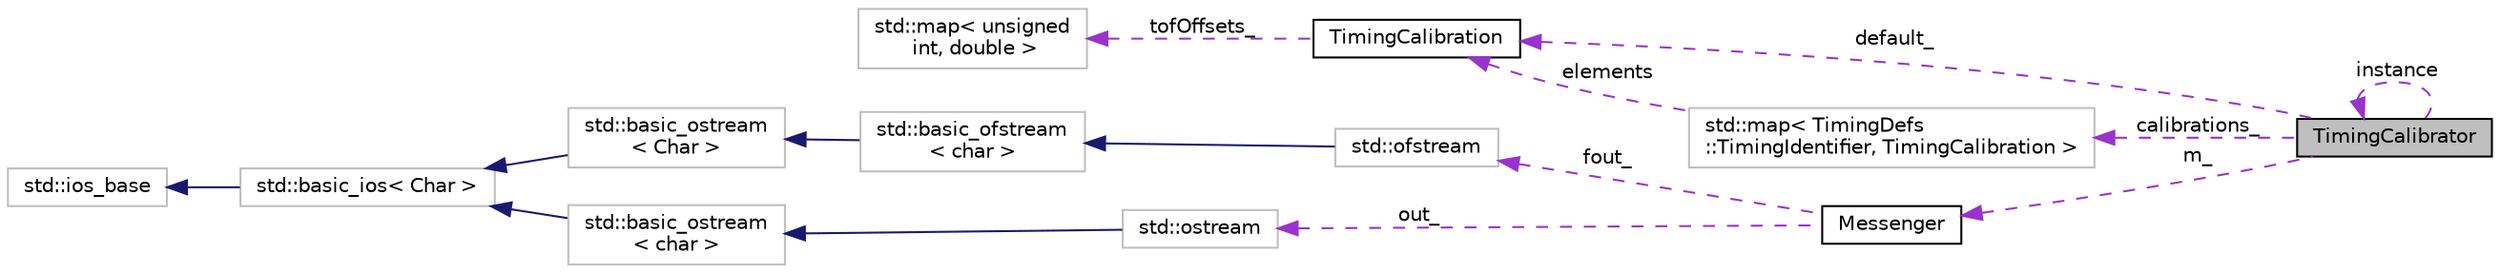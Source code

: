 digraph "TimingCalibrator"
{
  edge [fontname="Helvetica",fontsize="10",labelfontname="Helvetica",labelfontsize="10"];
  node [fontname="Helvetica",fontsize="10",shape=record];
  rankdir="LR";
  Node1 [label="TimingCalibrator",height=0.2,width=0.4,color="black", fillcolor="grey75", style="filled", fontcolor="black"];
  Node1 -> Node1 [dir="back",color="darkorchid3",fontsize="10",style="dashed",label=" instance" ,fontname="Helvetica"];
  Node2 -> Node1 [dir="back",color="darkorchid3",fontsize="10",style="dashed",label=" calibrations_" ,fontname="Helvetica"];
  Node2 [label="std::map\< TimingDefs\l::TimingIdentifier, TimingCalibration \>",height=0.2,width=0.4,color="grey75", fillcolor="white", style="filled"];
  Node3 -> Node2 [dir="back",color="darkorchid3",fontsize="10",style="dashed",label=" elements" ,fontname="Helvetica"];
  Node3 [label="TimingCalibration",height=0.2,width=0.4,color="black", fillcolor="white", style="filled",URL="$d2/d44/class_timing_calibration.html",tooltip="A class to hold the timing calibration for a detector. "];
  Node4 -> Node3 [dir="back",color="darkorchid3",fontsize="10",style="dashed",label=" tofOffsets_" ,fontname="Helvetica"];
  Node4 [label="std::map\< unsigned\l int, double \>",height=0.2,width=0.4,color="grey75", fillcolor="white", style="filled"];
  Node5 -> Node1 [dir="back",color="darkorchid3",fontsize="10",style="dashed",label=" m_" ,fontname="Helvetica"];
  Node5 [label="Messenger",height=0.2,width=0.4,color="black", fillcolor="white", style="filled",URL="$d6/dc9/class_messenger.html",tooltip="This class outputs nicely formatted messages during configuration loading. "];
  Node6 -> Node5 [dir="back",color="darkorchid3",fontsize="10",style="dashed",label=" fout_" ,fontname="Helvetica"];
  Node6 [label="std::ofstream",height=0.2,width=0.4,color="grey75", fillcolor="white", style="filled",tooltip="STL class. "];
  Node7 -> Node6 [dir="back",color="midnightblue",fontsize="10",style="solid",fontname="Helvetica"];
  Node7 [label="std::basic_ofstream\l\< char \>",height=0.2,width=0.4,color="grey75", fillcolor="white", style="filled",tooltip="STL class. "];
  Node8 -> Node7 [dir="back",color="midnightblue",fontsize="10",style="solid",fontname="Helvetica"];
  Node8 [label="std::basic_ostream\l\< Char \>",height=0.2,width=0.4,color="grey75", fillcolor="white", style="filled",tooltip="STL class. "];
  Node9 -> Node8 [dir="back",color="midnightblue",fontsize="10",style="solid",fontname="Helvetica"];
  Node9 [label="std::basic_ios\< Char \>",height=0.2,width=0.4,color="grey75", fillcolor="white", style="filled",tooltip="STL class. "];
  Node10 -> Node9 [dir="back",color="midnightblue",fontsize="10",style="solid",fontname="Helvetica"];
  Node10 [label="std::ios_base",height=0.2,width=0.4,color="grey75", fillcolor="white", style="filled",tooltip="STL class. "];
  Node11 -> Node5 [dir="back",color="darkorchid3",fontsize="10",style="dashed",label=" out_" ,fontname="Helvetica"];
  Node11 [label="std::ostream",height=0.2,width=0.4,color="grey75", fillcolor="white", style="filled",tooltip="STL class. "];
  Node12 -> Node11 [dir="back",color="midnightblue",fontsize="10",style="solid",fontname="Helvetica"];
  Node12 [label="std::basic_ostream\l\< char \>",height=0.2,width=0.4,color="grey75", fillcolor="white", style="filled",tooltip="STL class. "];
  Node9 -> Node12 [dir="back",color="midnightblue",fontsize="10",style="solid",fontname="Helvetica"];
  Node3 -> Node1 [dir="back",color="darkorchid3",fontsize="10",style="dashed",label=" default_" ,fontname="Helvetica"];
}
